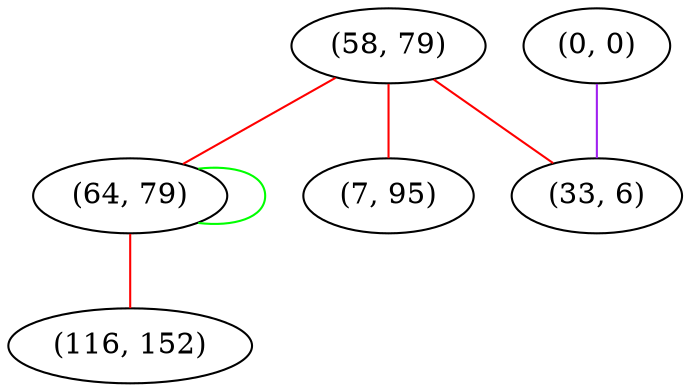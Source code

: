 graph "" {
"(58, 79)";
"(0, 0)";
"(64, 79)";
"(116, 152)";
"(33, 6)";
"(7, 95)";
"(58, 79)" -- "(33, 6)"  [color=red, key=0, weight=1];
"(58, 79)" -- "(7, 95)"  [color=red, key=0, weight=1];
"(58, 79)" -- "(64, 79)"  [color=red, key=0, weight=1];
"(0, 0)" -- "(33, 6)"  [color=purple, key=0, weight=4];
"(64, 79)" -- "(64, 79)"  [color=green, key=0, weight=2];
"(64, 79)" -- "(116, 152)"  [color=red, key=0, weight=1];
}
